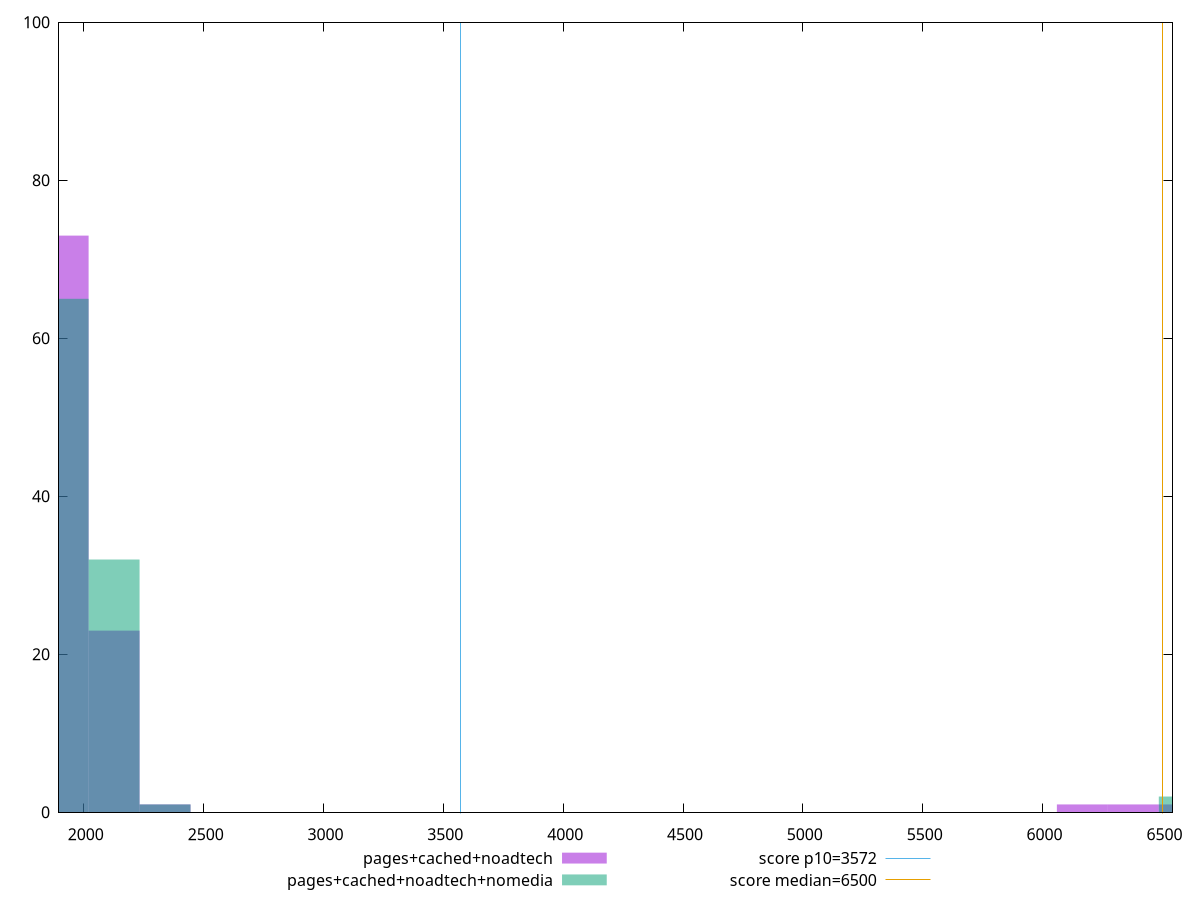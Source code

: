 reset

$pagesCachedNoadtech <<EOF
2338.85151401672 1
1913.605784195498 73
2126.228649106109 23
6591.308812228938 1
6166.063082407716 1
6378.685947318327 1
EOF

$pagesCachedNoadtechNomedia <<EOF
2338.85151401672 1
1913.605784195498 65
2126.228649106109 32
6591.308812228938 2
EOF

set key outside below
set boxwidth 212.6228649106109
set xrange [1896.4170000000004:6542.141999999999]
set yrange [0:100]
set trange [0:100]
set style fill transparent solid 0.5 noborder

set parametric
set terminal svg size 640, 500 enhanced background rgb 'white'
set output "report_00018_2021-02-10T15-25-16.877Z/first-cpu-idle/comparison/histogram/2_vs_3.svg"

plot $pagesCachedNoadtech title "pages+cached+noadtech" with boxes, \
     $pagesCachedNoadtechNomedia title "pages+cached+noadtech+nomedia" with boxes, \
     3572,t title "score p10=3572", \
     6500,t title "score median=6500"

reset
